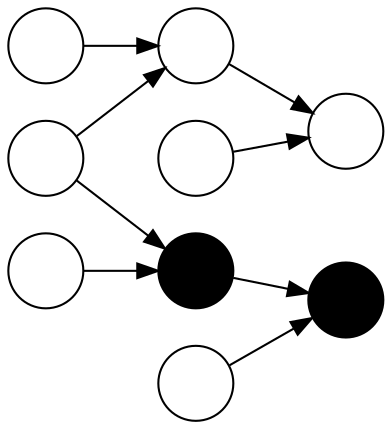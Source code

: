 strict digraph SuccessorIntersection
{
	graph [rankdir="LR"];

	0 [label="",shape="circle"];
	1 [label="",shape="circle"];
	2 [label="",shape="circle"];
	3 [label="",shape="circle"];
	4 [label="",shape="circle"];
	5 [label="",shape="circle"];
	6 [label="",shape="circle"];
	7 [label="",shape="circle"];
	8 [label="",shape="circle"];

	0 -> 3;
	1 -> 3;
	1 -> 4;
	2 -> 4;
	3 -> 7;
	5 -> 7;
	4 -> 8;
	6 -> 8;

	4 [style="filled",fillcolor="black"];
	8 [style="filled",fillcolor="black"];
}